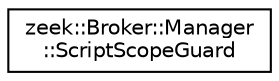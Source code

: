 digraph "Graphical Class Hierarchy"
{
 // LATEX_PDF_SIZE
  edge [fontname="Helvetica",fontsize="10",labelfontname="Helvetica",labelfontsize="10"];
  node [fontname="Helvetica",fontsize="10",shape=record];
  rankdir="LR";
  Node0 [label="zeek::Broker::Manager\l::ScriptScopeGuard",height=0.2,width=0.4,color="black", fillcolor="white", style="filled",URL="$d2/d85/structzeek_1_1Broker_1_1Manager_1_1ScriptScopeGuard.html",tooltip=" "];
}
